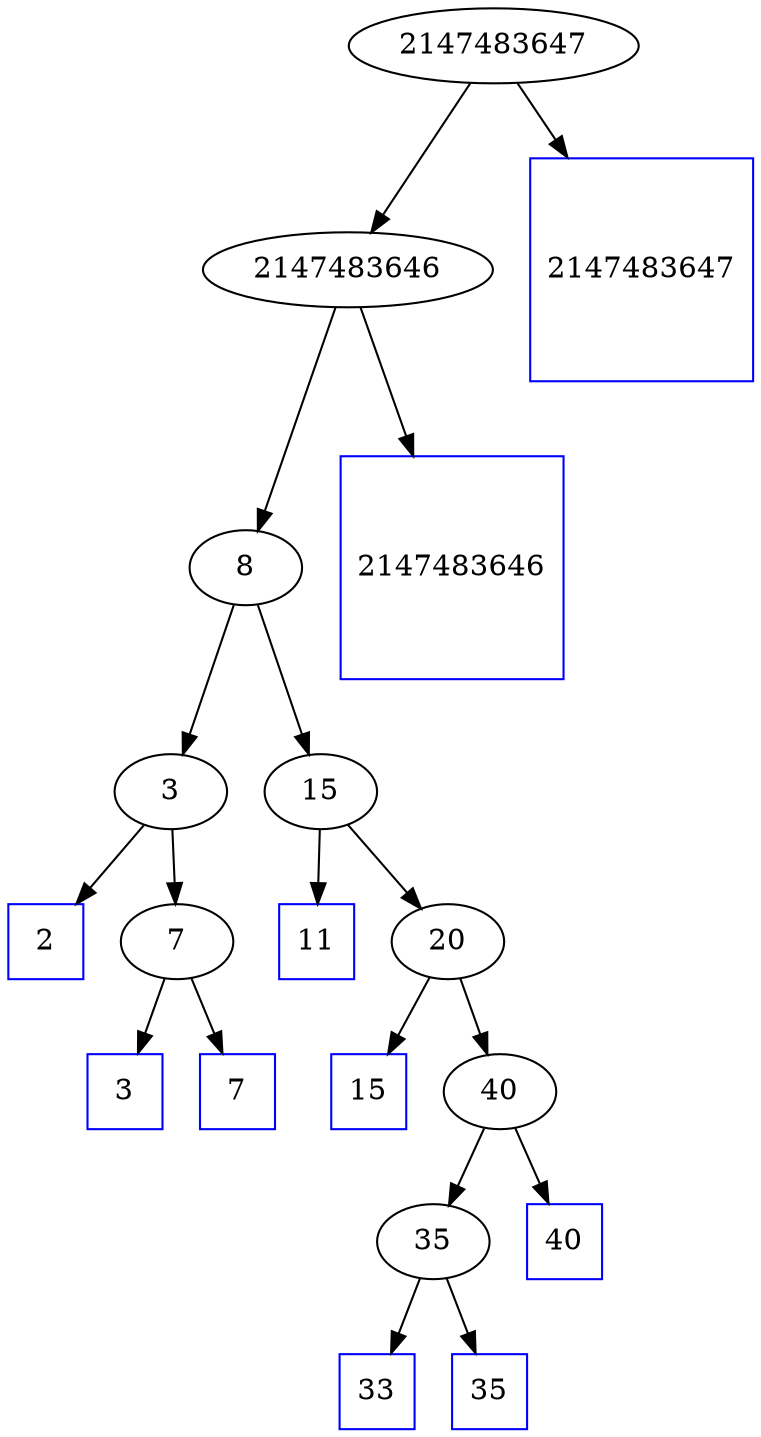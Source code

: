 digraph graphname {
2147483647 -> 2147483646;
2147483646 -> 8;
8 -> 3;
3 -> "Leaf 2";
"Leaf 2"	[label=2, shape=box, regular=1, color="blue"];
3 -> 7;
7 -> "Leaf 3";
"Leaf 3"	[label=3, shape=box, regular=1, color="blue"];
7 -> "Leaf 7";
"Leaf 7"	[label=7, shape=box, regular=1, color="blue"];
8 -> 15;
15 -> "Leaf 11";
"Leaf 11"	[label=11, shape=box, regular=1, color="blue"];
15 -> 20;
20 -> "Leaf 15";
"Leaf 15"	[label=15, shape=box, regular=1, color="blue"];
20 -> 40;
40 -> 35;
35 -> "Leaf 33";
"Leaf 33"	[label=33, shape=box, regular=1, color="blue"];
35 -> "Leaf 35";
"Leaf 35"	[label=35, shape=box, regular=1, color="blue"];
40 -> "Leaf 40";
"Leaf 40"	[label=40, shape=box, regular=1, color="blue"];
2147483646 -> "Leaf 2147483646";
"Leaf 2147483646"	[label=2147483646, shape=box, regular=1, color="blue"];
2147483647 -> "Leaf 2147483647";
"Leaf 2147483647"	[label=2147483647, shape=box, regular=1, color="blue"];
}